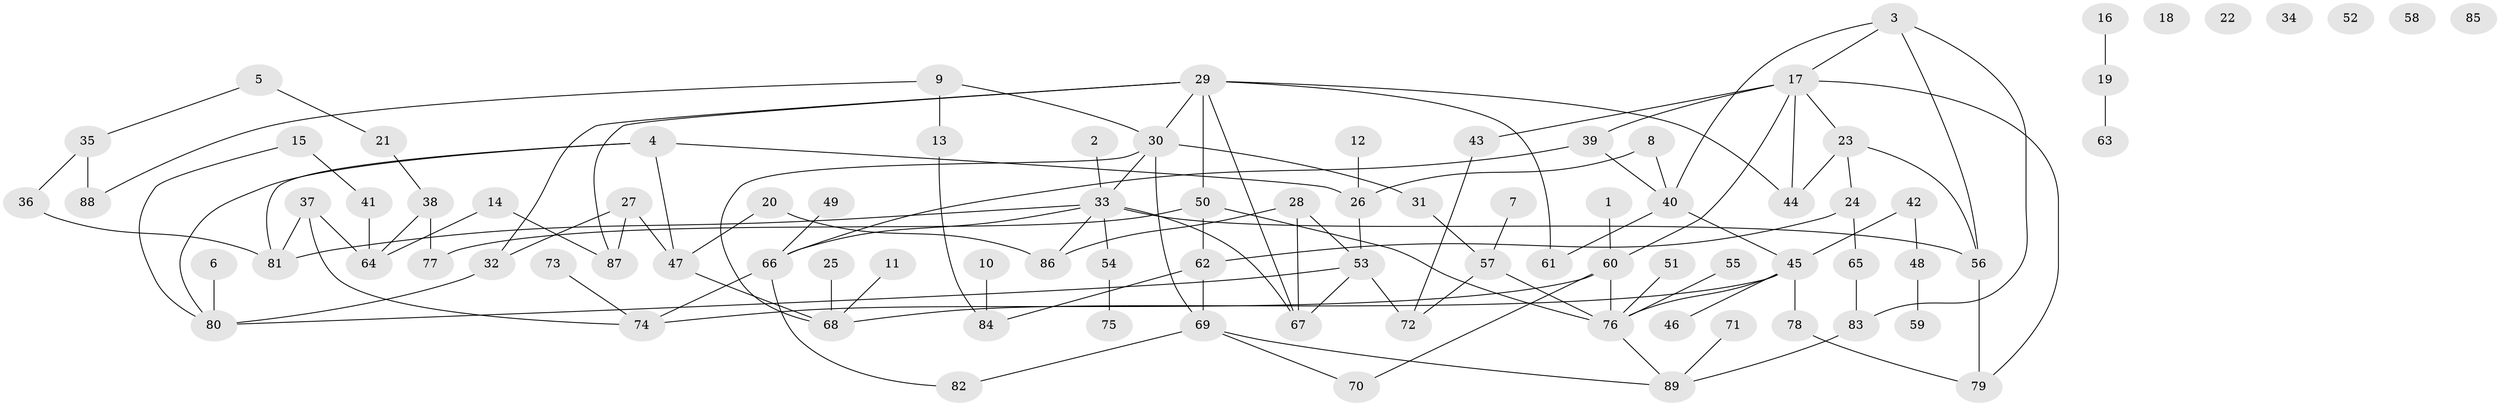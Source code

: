 // Generated by graph-tools (version 1.1) at 2025/49/03/09/25 03:49:12]
// undirected, 89 vertices, 121 edges
graph export_dot {
graph [start="1"]
  node [color=gray90,style=filled];
  1;
  2;
  3;
  4;
  5;
  6;
  7;
  8;
  9;
  10;
  11;
  12;
  13;
  14;
  15;
  16;
  17;
  18;
  19;
  20;
  21;
  22;
  23;
  24;
  25;
  26;
  27;
  28;
  29;
  30;
  31;
  32;
  33;
  34;
  35;
  36;
  37;
  38;
  39;
  40;
  41;
  42;
  43;
  44;
  45;
  46;
  47;
  48;
  49;
  50;
  51;
  52;
  53;
  54;
  55;
  56;
  57;
  58;
  59;
  60;
  61;
  62;
  63;
  64;
  65;
  66;
  67;
  68;
  69;
  70;
  71;
  72;
  73;
  74;
  75;
  76;
  77;
  78;
  79;
  80;
  81;
  82;
  83;
  84;
  85;
  86;
  87;
  88;
  89;
  1 -- 60;
  2 -- 33;
  3 -- 17;
  3 -- 40;
  3 -- 56;
  3 -- 83;
  4 -- 26;
  4 -- 47;
  4 -- 80;
  4 -- 81;
  5 -- 21;
  5 -- 35;
  6 -- 80;
  7 -- 57;
  8 -- 26;
  8 -- 40;
  9 -- 13;
  9 -- 30;
  9 -- 88;
  10 -- 84;
  11 -- 68;
  12 -- 26;
  13 -- 84;
  14 -- 64;
  14 -- 87;
  15 -- 41;
  15 -- 80;
  16 -- 19;
  17 -- 23;
  17 -- 39;
  17 -- 43;
  17 -- 44;
  17 -- 60;
  17 -- 79;
  19 -- 63;
  20 -- 47;
  20 -- 86;
  21 -- 38;
  23 -- 24;
  23 -- 44;
  23 -- 56;
  24 -- 62;
  24 -- 65;
  25 -- 68;
  26 -- 53;
  27 -- 32;
  27 -- 47;
  27 -- 87;
  28 -- 53;
  28 -- 67;
  28 -- 86;
  29 -- 30;
  29 -- 32;
  29 -- 44;
  29 -- 50;
  29 -- 61;
  29 -- 67;
  29 -- 87;
  30 -- 31;
  30 -- 33;
  30 -- 68;
  30 -- 69;
  31 -- 57;
  32 -- 80;
  33 -- 54;
  33 -- 56;
  33 -- 66;
  33 -- 67;
  33 -- 81;
  33 -- 86;
  35 -- 36;
  35 -- 88;
  36 -- 81;
  37 -- 64;
  37 -- 74;
  37 -- 81;
  38 -- 64;
  38 -- 77;
  39 -- 40;
  39 -- 66;
  40 -- 45;
  40 -- 61;
  41 -- 64;
  42 -- 45;
  42 -- 48;
  43 -- 72;
  45 -- 46;
  45 -- 68;
  45 -- 76;
  45 -- 78;
  47 -- 68;
  48 -- 59;
  49 -- 66;
  50 -- 62;
  50 -- 76;
  50 -- 77;
  51 -- 76;
  53 -- 67;
  53 -- 72;
  53 -- 80;
  54 -- 75;
  55 -- 76;
  56 -- 79;
  57 -- 72;
  57 -- 76;
  60 -- 70;
  60 -- 74;
  60 -- 76;
  62 -- 69;
  62 -- 84;
  65 -- 83;
  66 -- 74;
  66 -- 82;
  69 -- 70;
  69 -- 82;
  69 -- 89;
  71 -- 89;
  73 -- 74;
  76 -- 89;
  78 -- 79;
  83 -- 89;
}
